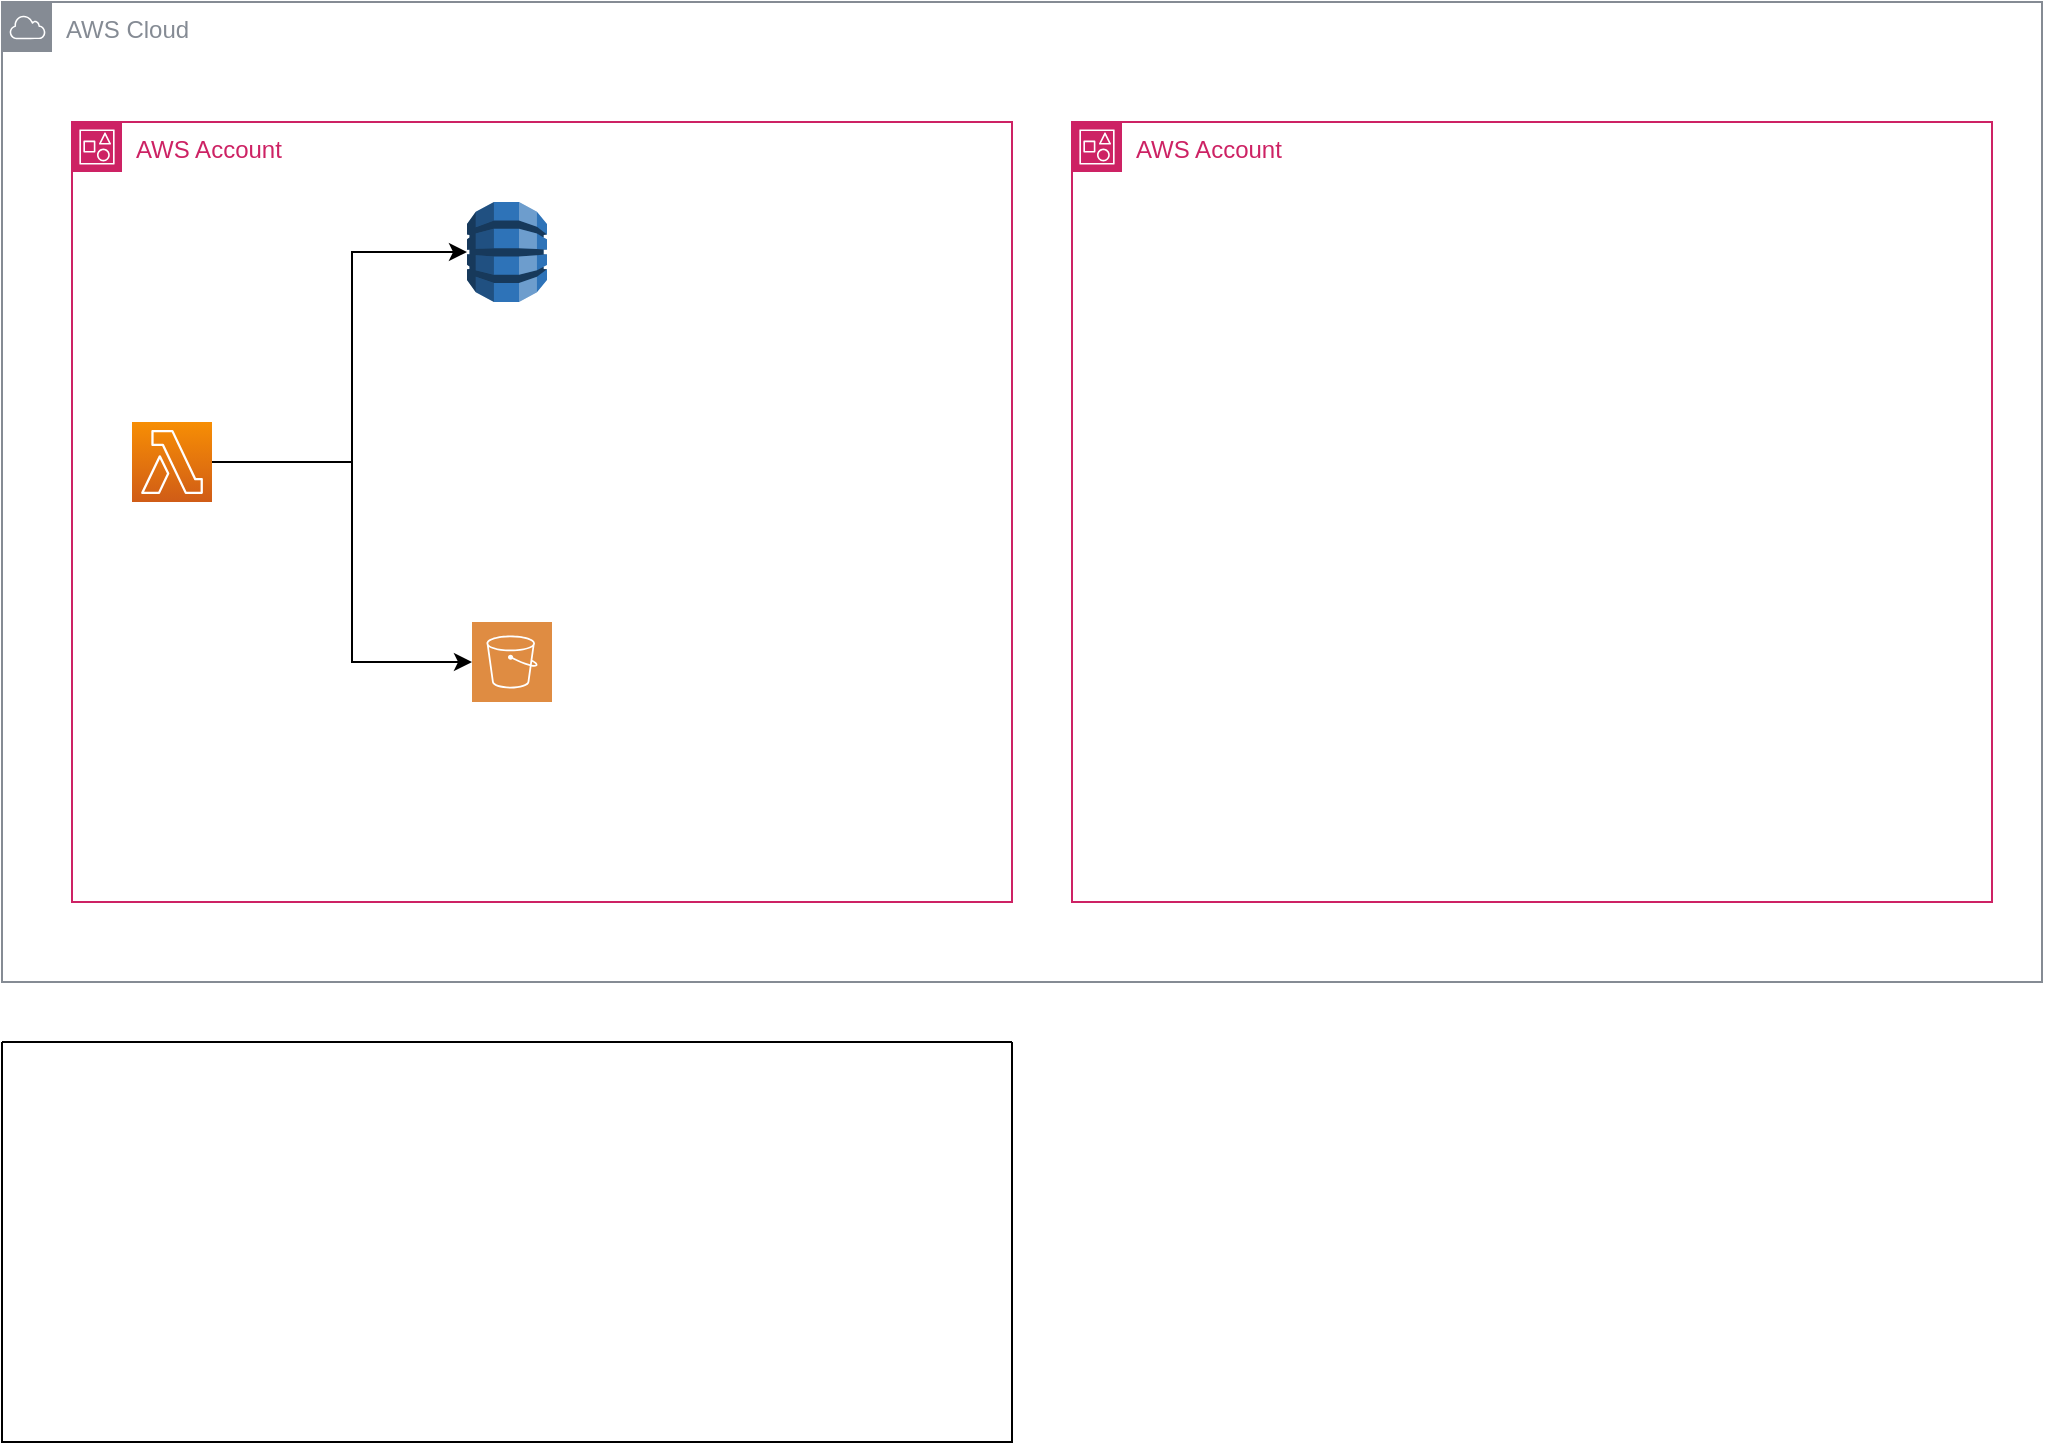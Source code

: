 <mxfile version="20.0.3" type="github"><diagram id="fPJuS2PRNT2HL8Cro8eo" name="Page-1"><mxGraphModel dx="1220" dy="1112" grid="1" gridSize="10" guides="1" tooltips="1" connect="1" arrows="1" fold="1" page="1" pageScale="1" pageWidth="1169" pageHeight="827" math="0" shadow="0"><root><mxCell id="0"/><mxCell id="1" parent="0"/><mxCell id="SI2dGwVQrveodY6pXAPa-8" value="AWS Cloud" style="sketch=0;outlineConnect=0;gradientColor=none;html=1;whiteSpace=wrap;fontSize=12;fontStyle=0;shape=mxgraph.aws4.group;grIcon=mxgraph.aws4.group_aws_cloud;strokeColor=#858B94;fillColor=none;verticalAlign=top;align=left;spacingLeft=30;fontColor=#858B94;dashed=0;" vertex="1" parent="1"><mxGeometry x="75" y="40" width="1020" height="490" as="geometry"/></mxCell><mxCell id="SI2dGwVQrveodY6pXAPa-20" style="edgeStyle=orthogonalEdgeStyle;rounded=0;orthogonalLoop=1;jettySize=auto;html=1;entryX=0;entryY=0.5;entryDx=0;entryDy=0;entryPerimeter=0;" edge="1" parent="1" source="SI2dGwVQrveodY6pXAPa-9" target="SI2dGwVQrveodY6pXAPa-11"><mxGeometry relative="1" as="geometry"><Array as="points"><mxPoint x="250" y="270"/><mxPoint x="250" y="165"/></Array></mxGeometry></mxCell><mxCell id="SI2dGwVQrveodY6pXAPa-21" style="edgeStyle=orthogonalEdgeStyle;rounded=0;orthogonalLoop=1;jettySize=auto;html=1;" edge="1" parent="1" source="SI2dGwVQrveodY6pXAPa-9" target="SI2dGwVQrveodY6pXAPa-10"><mxGeometry relative="1" as="geometry"><Array as="points"><mxPoint x="250" y="270"/><mxPoint x="250" y="370"/></Array></mxGeometry></mxCell><mxCell id="SI2dGwVQrveodY6pXAPa-9" value="" style="sketch=0;points=[[0,0,0],[0.25,0,0],[0.5,0,0],[0.75,0,0],[1,0,0],[0,1,0],[0.25,1,0],[0.5,1,0],[0.75,1,0],[1,1,0],[0,0.25,0],[0,0.5,0],[0,0.75,0],[1,0.25,0],[1,0.5,0],[1,0.75,0]];outlineConnect=0;fontColor=#232F3E;gradientColor=#F78E04;gradientDirection=north;fillColor=#D05C17;strokeColor=#ffffff;dashed=0;verticalLabelPosition=bottom;verticalAlign=top;align=center;html=1;fontSize=12;fontStyle=0;aspect=fixed;shape=mxgraph.aws4.resourceIcon;resIcon=mxgraph.aws4.lambda;" vertex="1" parent="1"><mxGeometry x="140" y="250" width="40" height="40" as="geometry"/></mxCell><mxCell id="SI2dGwVQrveodY6pXAPa-14" value="AWS Account" style="points=[[0,0],[0.25,0],[0.5,0],[0.75,0],[1,0],[1,0.25],[1,0.5],[1,0.75],[1,1],[0.75,1],[0.5,1],[0.25,1],[0,1],[0,0.75],[0,0.5],[0,0.25]];outlineConnect=0;gradientColor=none;html=1;whiteSpace=wrap;fontSize=12;fontStyle=0;container=1;pointerEvents=0;collapsible=0;recursiveResize=0;shape=mxgraph.aws4.group;grIcon=mxgraph.aws4.group_account;strokeColor=#CD2264;fillColor=none;verticalAlign=top;align=left;spacingLeft=30;fontColor=#CD2264;dashed=0;" vertex="1" parent="1"><mxGeometry x="110" y="100" width="470" height="390" as="geometry"/></mxCell><mxCell id="SI2dGwVQrveodY6pXAPa-11" value="" style="outlineConnect=0;dashed=0;verticalLabelPosition=bottom;verticalAlign=top;align=center;html=1;shape=mxgraph.aws3.dynamo_db;fillColor=#2E73B8;gradientColor=none;" vertex="1" parent="SI2dGwVQrveodY6pXAPa-14"><mxGeometry x="197.5" y="40" width="40" height="50" as="geometry"/></mxCell><mxCell id="SI2dGwVQrveodY6pXAPa-10" value="" style="sketch=0;pointerEvents=1;shadow=0;dashed=0;html=1;strokeColor=none;fillColor=#DF8C42;labelPosition=center;verticalLabelPosition=bottom;verticalAlign=top;align=center;outlineConnect=0;shape=mxgraph.veeam2.aws_s3;" vertex="1" parent="SI2dGwVQrveodY6pXAPa-14"><mxGeometry x="200" y="250" width="40" height="40" as="geometry"/></mxCell><mxCell id="SI2dGwVQrveodY6pXAPa-16" value="AWS Account" style="points=[[0,0],[0.25,0],[0.5,0],[0.75,0],[1,0],[1,0.25],[1,0.5],[1,0.75],[1,1],[0.75,1],[0.5,1],[0.25,1],[0,1],[0,0.75],[0,0.5],[0,0.25]];outlineConnect=0;gradientColor=none;html=1;whiteSpace=wrap;fontSize=12;fontStyle=0;container=1;pointerEvents=0;collapsible=0;recursiveResize=0;shape=mxgraph.aws4.group;grIcon=mxgraph.aws4.group_account;strokeColor=#CD2264;fillColor=none;verticalAlign=top;align=left;spacingLeft=30;fontColor=#CD2264;dashed=0;" vertex="1" parent="1"><mxGeometry x="610" y="100" width="460" height="390" as="geometry"/></mxCell><mxCell id="SI2dGwVQrveodY6pXAPa-18" value="" style="swimlane;startSize=0;" vertex="1" parent="1"><mxGeometry x="75" y="560" width="505" height="200" as="geometry"><mxRectangle x="75" y="560" width="50" height="40" as="alternateBounds"/></mxGeometry></mxCell></root></mxGraphModel></diagram></mxfile>